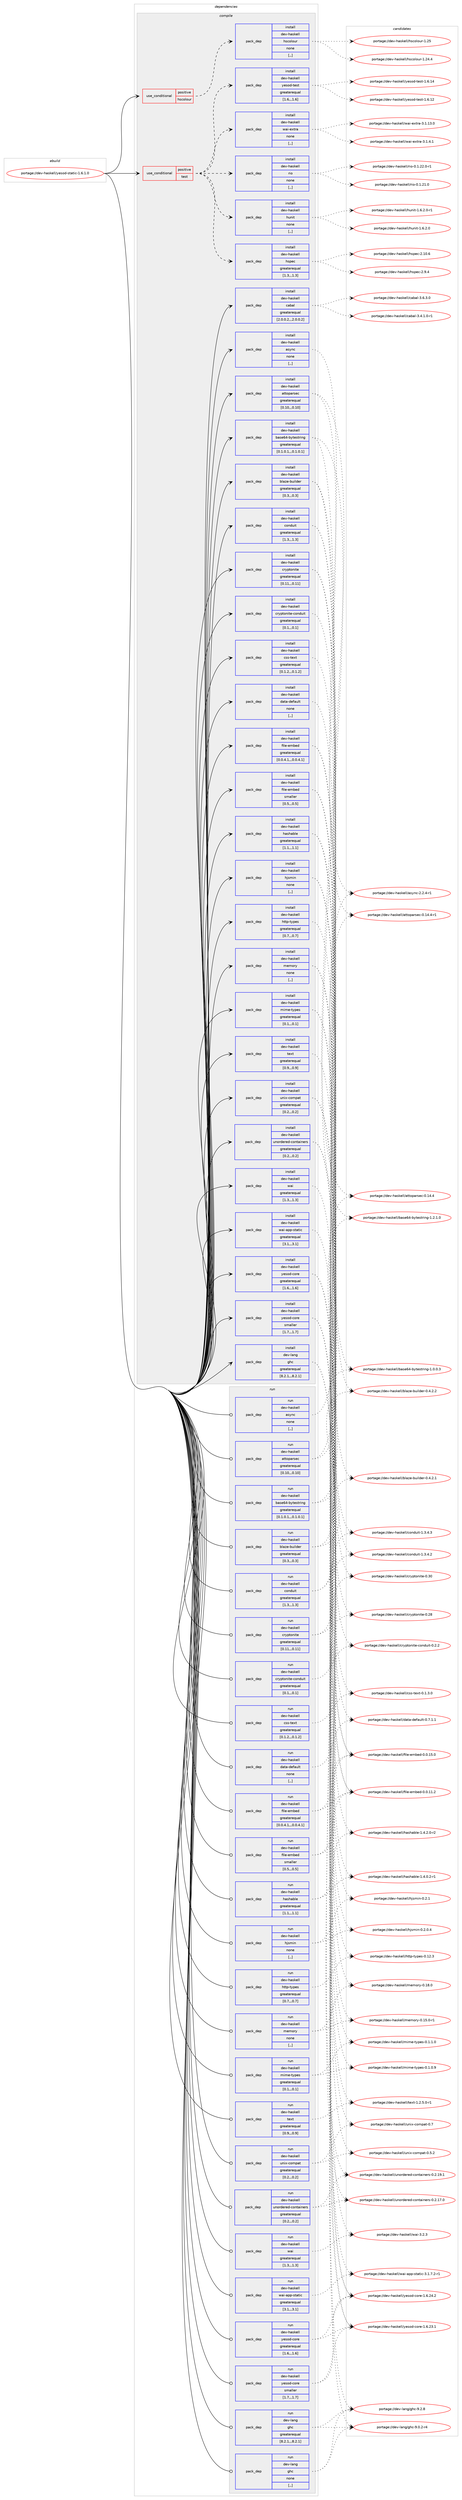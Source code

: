 digraph prolog {

# *************
# Graph options
# *************

newrank=true;
concentrate=true;
compound=true;
graph [rankdir=LR,fontname=Helvetica,fontsize=10,ranksep=1.5];#, ranksep=2.5, nodesep=0.2];
edge  [arrowhead=vee];
node  [fontname=Helvetica,fontsize=10];

# **********
# The ebuild
# **********

subgraph cluster_leftcol {
color=gray;
label=<<i>ebuild</i>>;
id [label="portage://dev-haskell/yesod-static-1.6.1.0", color=red, width=4, href="../dev-haskell/yesod-static-1.6.1.0.svg"];
}

# ****************
# The dependencies
# ****************

subgraph cluster_midcol {
color=gray;
label=<<i>dependencies</i>>;
subgraph cluster_compile {
fillcolor="#eeeeee";
style=filled;
label=<<i>compile</i>>;
subgraph cond21385 {
dependency92257 [label=<<TABLE BORDER="0" CELLBORDER="1" CELLSPACING="0" CELLPADDING="4"><TR><TD ROWSPAN="3" CELLPADDING="10">use_conditional</TD></TR><TR><TD>positive</TD></TR><TR><TD>hscolour</TD></TR></TABLE>>, shape=none, color=red];
subgraph pack69817 {
dependency92258 [label=<<TABLE BORDER="0" CELLBORDER="1" CELLSPACING="0" CELLPADDING="4" WIDTH="220"><TR><TD ROWSPAN="6" CELLPADDING="30">pack_dep</TD></TR><TR><TD WIDTH="110">install</TD></TR><TR><TD>dev-haskell</TD></TR><TR><TD>hscolour</TD></TR><TR><TD>none</TD></TR><TR><TD>[,,]</TD></TR></TABLE>>, shape=none, color=blue];
}
dependency92257:e -> dependency92258:w [weight=20,style="dashed",arrowhead="vee"];
}
id:e -> dependency92257:w [weight=20,style="solid",arrowhead="vee"];
subgraph cond21386 {
dependency92259 [label=<<TABLE BORDER="0" CELLBORDER="1" CELLSPACING="0" CELLPADDING="4"><TR><TD ROWSPAN="3" CELLPADDING="10">use_conditional</TD></TR><TR><TD>positive</TD></TR><TR><TD>test</TD></TR></TABLE>>, shape=none, color=red];
subgraph pack69818 {
dependency92260 [label=<<TABLE BORDER="0" CELLBORDER="1" CELLSPACING="0" CELLPADDING="4" WIDTH="220"><TR><TD ROWSPAN="6" CELLPADDING="30">pack_dep</TD></TR><TR><TD WIDTH="110">install</TD></TR><TR><TD>dev-haskell</TD></TR><TR><TD>hspec</TD></TR><TR><TD>greaterequal</TD></TR><TR><TD>[1.3,,,1.3]</TD></TR></TABLE>>, shape=none, color=blue];
}
dependency92259:e -> dependency92260:w [weight=20,style="dashed",arrowhead="vee"];
subgraph pack69819 {
dependency92261 [label=<<TABLE BORDER="0" CELLBORDER="1" CELLSPACING="0" CELLPADDING="4" WIDTH="220"><TR><TD ROWSPAN="6" CELLPADDING="30">pack_dep</TD></TR><TR><TD WIDTH="110">install</TD></TR><TR><TD>dev-haskell</TD></TR><TR><TD>hunit</TD></TR><TR><TD>none</TD></TR><TR><TD>[,,]</TD></TR></TABLE>>, shape=none, color=blue];
}
dependency92259:e -> dependency92261:w [weight=20,style="dashed",arrowhead="vee"];
subgraph pack69820 {
dependency92262 [label=<<TABLE BORDER="0" CELLBORDER="1" CELLSPACING="0" CELLPADDING="4" WIDTH="220"><TR><TD ROWSPAN="6" CELLPADDING="30">pack_dep</TD></TR><TR><TD WIDTH="110">install</TD></TR><TR><TD>dev-haskell</TD></TR><TR><TD>rio</TD></TR><TR><TD>none</TD></TR><TR><TD>[,,]</TD></TR></TABLE>>, shape=none, color=blue];
}
dependency92259:e -> dependency92262:w [weight=20,style="dashed",arrowhead="vee"];
subgraph pack69821 {
dependency92263 [label=<<TABLE BORDER="0" CELLBORDER="1" CELLSPACING="0" CELLPADDING="4" WIDTH="220"><TR><TD ROWSPAN="6" CELLPADDING="30">pack_dep</TD></TR><TR><TD WIDTH="110">install</TD></TR><TR><TD>dev-haskell</TD></TR><TR><TD>wai-extra</TD></TR><TR><TD>none</TD></TR><TR><TD>[,,]</TD></TR></TABLE>>, shape=none, color=blue];
}
dependency92259:e -> dependency92263:w [weight=20,style="dashed",arrowhead="vee"];
subgraph pack69822 {
dependency92264 [label=<<TABLE BORDER="0" CELLBORDER="1" CELLSPACING="0" CELLPADDING="4" WIDTH="220"><TR><TD ROWSPAN="6" CELLPADDING="30">pack_dep</TD></TR><TR><TD WIDTH="110">install</TD></TR><TR><TD>dev-haskell</TD></TR><TR><TD>yesod-test</TD></TR><TR><TD>greaterequal</TD></TR><TR><TD>[1.6,,,1.6]</TD></TR></TABLE>>, shape=none, color=blue];
}
dependency92259:e -> dependency92264:w [weight=20,style="dashed",arrowhead="vee"];
}
id:e -> dependency92259:w [weight=20,style="solid",arrowhead="vee"];
subgraph pack69823 {
dependency92265 [label=<<TABLE BORDER="0" CELLBORDER="1" CELLSPACING="0" CELLPADDING="4" WIDTH="220"><TR><TD ROWSPAN="6" CELLPADDING="30">pack_dep</TD></TR><TR><TD WIDTH="110">install</TD></TR><TR><TD>dev-haskell</TD></TR><TR><TD>async</TD></TR><TR><TD>none</TD></TR><TR><TD>[,,]</TD></TR></TABLE>>, shape=none, color=blue];
}
id:e -> dependency92265:w [weight=20,style="solid",arrowhead="vee"];
subgraph pack69824 {
dependency92266 [label=<<TABLE BORDER="0" CELLBORDER="1" CELLSPACING="0" CELLPADDING="4" WIDTH="220"><TR><TD ROWSPAN="6" CELLPADDING="30">pack_dep</TD></TR><TR><TD WIDTH="110">install</TD></TR><TR><TD>dev-haskell</TD></TR><TR><TD>attoparsec</TD></TR><TR><TD>greaterequal</TD></TR><TR><TD>[0.10,,,0.10]</TD></TR></TABLE>>, shape=none, color=blue];
}
id:e -> dependency92266:w [weight=20,style="solid",arrowhead="vee"];
subgraph pack69825 {
dependency92267 [label=<<TABLE BORDER="0" CELLBORDER="1" CELLSPACING="0" CELLPADDING="4" WIDTH="220"><TR><TD ROWSPAN="6" CELLPADDING="30">pack_dep</TD></TR><TR><TD WIDTH="110">install</TD></TR><TR><TD>dev-haskell</TD></TR><TR><TD>base64-bytestring</TD></TR><TR><TD>greaterequal</TD></TR><TR><TD>[0.1.0.1,,,0.1.0.1]</TD></TR></TABLE>>, shape=none, color=blue];
}
id:e -> dependency92267:w [weight=20,style="solid",arrowhead="vee"];
subgraph pack69826 {
dependency92268 [label=<<TABLE BORDER="0" CELLBORDER="1" CELLSPACING="0" CELLPADDING="4" WIDTH="220"><TR><TD ROWSPAN="6" CELLPADDING="30">pack_dep</TD></TR><TR><TD WIDTH="110">install</TD></TR><TR><TD>dev-haskell</TD></TR><TR><TD>blaze-builder</TD></TR><TR><TD>greaterequal</TD></TR><TR><TD>[0.3,,,0.3]</TD></TR></TABLE>>, shape=none, color=blue];
}
id:e -> dependency92268:w [weight=20,style="solid",arrowhead="vee"];
subgraph pack69827 {
dependency92269 [label=<<TABLE BORDER="0" CELLBORDER="1" CELLSPACING="0" CELLPADDING="4" WIDTH="220"><TR><TD ROWSPAN="6" CELLPADDING="30">pack_dep</TD></TR><TR><TD WIDTH="110">install</TD></TR><TR><TD>dev-haskell</TD></TR><TR><TD>cabal</TD></TR><TR><TD>greaterequal</TD></TR><TR><TD>[2.0.0.2,,,2.0.0.2]</TD></TR></TABLE>>, shape=none, color=blue];
}
id:e -> dependency92269:w [weight=20,style="solid",arrowhead="vee"];
subgraph pack69828 {
dependency92270 [label=<<TABLE BORDER="0" CELLBORDER="1" CELLSPACING="0" CELLPADDING="4" WIDTH="220"><TR><TD ROWSPAN="6" CELLPADDING="30">pack_dep</TD></TR><TR><TD WIDTH="110">install</TD></TR><TR><TD>dev-haskell</TD></TR><TR><TD>conduit</TD></TR><TR><TD>greaterequal</TD></TR><TR><TD>[1.3,,,1.3]</TD></TR></TABLE>>, shape=none, color=blue];
}
id:e -> dependency92270:w [weight=20,style="solid",arrowhead="vee"];
subgraph pack69829 {
dependency92271 [label=<<TABLE BORDER="0" CELLBORDER="1" CELLSPACING="0" CELLPADDING="4" WIDTH="220"><TR><TD ROWSPAN="6" CELLPADDING="30">pack_dep</TD></TR><TR><TD WIDTH="110">install</TD></TR><TR><TD>dev-haskell</TD></TR><TR><TD>cryptonite</TD></TR><TR><TD>greaterequal</TD></TR><TR><TD>[0.11,,,0.11]</TD></TR></TABLE>>, shape=none, color=blue];
}
id:e -> dependency92271:w [weight=20,style="solid",arrowhead="vee"];
subgraph pack69830 {
dependency92272 [label=<<TABLE BORDER="0" CELLBORDER="1" CELLSPACING="0" CELLPADDING="4" WIDTH="220"><TR><TD ROWSPAN="6" CELLPADDING="30">pack_dep</TD></TR><TR><TD WIDTH="110">install</TD></TR><TR><TD>dev-haskell</TD></TR><TR><TD>cryptonite-conduit</TD></TR><TR><TD>greaterequal</TD></TR><TR><TD>[0.1,,,0.1]</TD></TR></TABLE>>, shape=none, color=blue];
}
id:e -> dependency92272:w [weight=20,style="solid",arrowhead="vee"];
subgraph pack69831 {
dependency92273 [label=<<TABLE BORDER="0" CELLBORDER="1" CELLSPACING="0" CELLPADDING="4" WIDTH="220"><TR><TD ROWSPAN="6" CELLPADDING="30">pack_dep</TD></TR><TR><TD WIDTH="110">install</TD></TR><TR><TD>dev-haskell</TD></TR><TR><TD>css-text</TD></TR><TR><TD>greaterequal</TD></TR><TR><TD>[0.1.2,,,0.1.2]</TD></TR></TABLE>>, shape=none, color=blue];
}
id:e -> dependency92273:w [weight=20,style="solid",arrowhead="vee"];
subgraph pack69832 {
dependency92274 [label=<<TABLE BORDER="0" CELLBORDER="1" CELLSPACING="0" CELLPADDING="4" WIDTH="220"><TR><TD ROWSPAN="6" CELLPADDING="30">pack_dep</TD></TR><TR><TD WIDTH="110">install</TD></TR><TR><TD>dev-haskell</TD></TR><TR><TD>data-default</TD></TR><TR><TD>none</TD></TR><TR><TD>[,,]</TD></TR></TABLE>>, shape=none, color=blue];
}
id:e -> dependency92274:w [weight=20,style="solid",arrowhead="vee"];
subgraph pack69833 {
dependency92275 [label=<<TABLE BORDER="0" CELLBORDER="1" CELLSPACING="0" CELLPADDING="4" WIDTH="220"><TR><TD ROWSPAN="6" CELLPADDING="30">pack_dep</TD></TR><TR><TD WIDTH="110">install</TD></TR><TR><TD>dev-haskell</TD></TR><TR><TD>file-embed</TD></TR><TR><TD>greaterequal</TD></TR><TR><TD>[0.0.4.1,,,0.0.4.1]</TD></TR></TABLE>>, shape=none, color=blue];
}
id:e -> dependency92275:w [weight=20,style="solid",arrowhead="vee"];
subgraph pack69834 {
dependency92276 [label=<<TABLE BORDER="0" CELLBORDER="1" CELLSPACING="0" CELLPADDING="4" WIDTH="220"><TR><TD ROWSPAN="6" CELLPADDING="30">pack_dep</TD></TR><TR><TD WIDTH="110">install</TD></TR><TR><TD>dev-haskell</TD></TR><TR><TD>file-embed</TD></TR><TR><TD>smaller</TD></TR><TR><TD>[0.5,,,0.5]</TD></TR></TABLE>>, shape=none, color=blue];
}
id:e -> dependency92276:w [weight=20,style="solid",arrowhead="vee"];
subgraph pack69835 {
dependency92277 [label=<<TABLE BORDER="0" CELLBORDER="1" CELLSPACING="0" CELLPADDING="4" WIDTH="220"><TR><TD ROWSPAN="6" CELLPADDING="30">pack_dep</TD></TR><TR><TD WIDTH="110">install</TD></TR><TR><TD>dev-haskell</TD></TR><TR><TD>hashable</TD></TR><TR><TD>greaterequal</TD></TR><TR><TD>[1.1,,,1.1]</TD></TR></TABLE>>, shape=none, color=blue];
}
id:e -> dependency92277:w [weight=20,style="solid",arrowhead="vee"];
subgraph pack69836 {
dependency92278 [label=<<TABLE BORDER="0" CELLBORDER="1" CELLSPACING="0" CELLPADDING="4" WIDTH="220"><TR><TD ROWSPAN="6" CELLPADDING="30">pack_dep</TD></TR><TR><TD WIDTH="110">install</TD></TR><TR><TD>dev-haskell</TD></TR><TR><TD>hjsmin</TD></TR><TR><TD>none</TD></TR><TR><TD>[,,]</TD></TR></TABLE>>, shape=none, color=blue];
}
id:e -> dependency92278:w [weight=20,style="solid",arrowhead="vee"];
subgraph pack69837 {
dependency92279 [label=<<TABLE BORDER="0" CELLBORDER="1" CELLSPACING="0" CELLPADDING="4" WIDTH="220"><TR><TD ROWSPAN="6" CELLPADDING="30">pack_dep</TD></TR><TR><TD WIDTH="110">install</TD></TR><TR><TD>dev-haskell</TD></TR><TR><TD>http-types</TD></TR><TR><TD>greaterequal</TD></TR><TR><TD>[0.7,,,0.7]</TD></TR></TABLE>>, shape=none, color=blue];
}
id:e -> dependency92279:w [weight=20,style="solid",arrowhead="vee"];
subgraph pack69838 {
dependency92280 [label=<<TABLE BORDER="0" CELLBORDER="1" CELLSPACING="0" CELLPADDING="4" WIDTH="220"><TR><TD ROWSPAN="6" CELLPADDING="30">pack_dep</TD></TR><TR><TD WIDTH="110">install</TD></TR><TR><TD>dev-haskell</TD></TR><TR><TD>memory</TD></TR><TR><TD>none</TD></TR><TR><TD>[,,]</TD></TR></TABLE>>, shape=none, color=blue];
}
id:e -> dependency92280:w [weight=20,style="solid",arrowhead="vee"];
subgraph pack69839 {
dependency92281 [label=<<TABLE BORDER="0" CELLBORDER="1" CELLSPACING="0" CELLPADDING="4" WIDTH="220"><TR><TD ROWSPAN="6" CELLPADDING="30">pack_dep</TD></TR><TR><TD WIDTH="110">install</TD></TR><TR><TD>dev-haskell</TD></TR><TR><TD>mime-types</TD></TR><TR><TD>greaterequal</TD></TR><TR><TD>[0.1,,,0.1]</TD></TR></TABLE>>, shape=none, color=blue];
}
id:e -> dependency92281:w [weight=20,style="solid",arrowhead="vee"];
subgraph pack69840 {
dependency92282 [label=<<TABLE BORDER="0" CELLBORDER="1" CELLSPACING="0" CELLPADDING="4" WIDTH="220"><TR><TD ROWSPAN="6" CELLPADDING="30">pack_dep</TD></TR><TR><TD WIDTH="110">install</TD></TR><TR><TD>dev-haskell</TD></TR><TR><TD>text</TD></TR><TR><TD>greaterequal</TD></TR><TR><TD>[0.9,,,0.9]</TD></TR></TABLE>>, shape=none, color=blue];
}
id:e -> dependency92282:w [weight=20,style="solid",arrowhead="vee"];
subgraph pack69841 {
dependency92283 [label=<<TABLE BORDER="0" CELLBORDER="1" CELLSPACING="0" CELLPADDING="4" WIDTH="220"><TR><TD ROWSPAN="6" CELLPADDING="30">pack_dep</TD></TR><TR><TD WIDTH="110">install</TD></TR><TR><TD>dev-haskell</TD></TR><TR><TD>unix-compat</TD></TR><TR><TD>greaterequal</TD></TR><TR><TD>[0.2,,,0.2]</TD></TR></TABLE>>, shape=none, color=blue];
}
id:e -> dependency92283:w [weight=20,style="solid",arrowhead="vee"];
subgraph pack69842 {
dependency92284 [label=<<TABLE BORDER="0" CELLBORDER="1" CELLSPACING="0" CELLPADDING="4" WIDTH="220"><TR><TD ROWSPAN="6" CELLPADDING="30">pack_dep</TD></TR><TR><TD WIDTH="110">install</TD></TR><TR><TD>dev-haskell</TD></TR><TR><TD>unordered-containers</TD></TR><TR><TD>greaterequal</TD></TR><TR><TD>[0.2,,,0.2]</TD></TR></TABLE>>, shape=none, color=blue];
}
id:e -> dependency92284:w [weight=20,style="solid",arrowhead="vee"];
subgraph pack69843 {
dependency92285 [label=<<TABLE BORDER="0" CELLBORDER="1" CELLSPACING="0" CELLPADDING="4" WIDTH="220"><TR><TD ROWSPAN="6" CELLPADDING="30">pack_dep</TD></TR><TR><TD WIDTH="110">install</TD></TR><TR><TD>dev-haskell</TD></TR><TR><TD>wai</TD></TR><TR><TD>greaterequal</TD></TR><TR><TD>[1.3,,,1.3]</TD></TR></TABLE>>, shape=none, color=blue];
}
id:e -> dependency92285:w [weight=20,style="solid",arrowhead="vee"];
subgraph pack69844 {
dependency92286 [label=<<TABLE BORDER="0" CELLBORDER="1" CELLSPACING="0" CELLPADDING="4" WIDTH="220"><TR><TD ROWSPAN="6" CELLPADDING="30">pack_dep</TD></TR><TR><TD WIDTH="110">install</TD></TR><TR><TD>dev-haskell</TD></TR><TR><TD>wai-app-static</TD></TR><TR><TD>greaterequal</TD></TR><TR><TD>[3.1,,,3.1]</TD></TR></TABLE>>, shape=none, color=blue];
}
id:e -> dependency92286:w [weight=20,style="solid",arrowhead="vee"];
subgraph pack69845 {
dependency92287 [label=<<TABLE BORDER="0" CELLBORDER="1" CELLSPACING="0" CELLPADDING="4" WIDTH="220"><TR><TD ROWSPAN="6" CELLPADDING="30">pack_dep</TD></TR><TR><TD WIDTH="110">install</TD></TR><TR><TD>dev-haskell</TD></TR><TR><TD>yesod-core</TD></TR><TR><TD>greaterequal</TD></TR><TR><TD>[1.6,,,1.6]</TD></TR></TABLE>>, shape=none, color=blue];
}
id:e -> dependency92287:w [weight=20,style="solid",arrowhead="vee"];
subgraph pack69846 {
dependency92288 [label=<<TABLE BORDER="0" CELLBORDER="1" CELLSPACING="0" CELLPADDING="4" WIDTH="220"><TR><TD ROWSPAN="6" CELLPADDING="30">pack_dep</TD></TR><TR><TD WIDTH="110">install</TD></TR><TR><TD>dev-haskell</TD></TR><TR><TD>yesod-core</TD></TR><TR><TD>smaller</TD></TR><TR><TD>[1.7,,,1.7]</TD></TR></TABLE>>, shape=none, color=blue];
}
id:e -> dependency92288:w [weight=20,style="solid",arrowhead="vee"];
subgraph pack69847 {
dependency92289 [label=<<TABLE BORDER="0" CELLBORDER="1" CELLSPACING="0" CELLPADDING="4" WIDTH="220"><TR><TD ROWSPAN="6" CELLPADDING="30">pack_dep</TD></TR><TR><TD WIDTH="110">install</TD></TR><TR><TD>dev-lang</TD></TR><TR><TD>ghc</TD></TR><TR><TD>greaterequal</TD></TR><TR><TD>[8.2.1,,,8.2.1]</TD></TR></TABLE>>, shape=none, color=blue];
}
id:e -> dependency92289:w [weight=20,style="solid",arrowhead="vee"];
}
subgraph cluster_compileandrun {
fillcolor="#eeeeee";
style=filled;
label=<<i>compile and run</i>>;
}
subgraph cluster_run {
fillcolor="#eeeeee";
style=filled;
label=<<i>run</i>>;
subgraph pack69848 {
dependency92290 [label=<<TABLE BORDER="0" CELLBORDER="1" CELLSPACING="0" CELLPADDING="4" WIDTH="220"><TR><TD ROWSPAN="6" CELLPADDING="30">pack_dep</TD></TR><TR><TD WIDTH="110">run</TD></TR><TR><TD>dev-haskell</TD></TR><TR><TD>async</TD></TR><TR><TD>none</TD></TR><TR><TD>[,,]</TD></TR></TABLE>>, shape=none, color=blue];
}
id:e -> dependency92290:w [weight=20,style="solid",arrowhead="odot"];
subgraph pack69849 {
dependency92291 [label=<<TABLE BORDER="0" CELLBORDER="1" CELLSPACING="0" CELLPADDING="4" WIDTH="220"><TR><TD ROWSPAN="6" CELLPADDING="30">pack_dep</TD></TR><TR><TD WIDTH="110">run</TD></TR><TR><TD>dev-haskell</TD></TR><TR><TD>attoparsec</TD></TR><TR><TD>greaterequal</TD></TR><TR><TD>[0.10,,,0.10]</TD></TR></TABLE>>, shape=none, color=blue];
}
id:e -> dependency92291:w [weight=20,style="solid",arrowhead="odot"];
subgraph pack69850 {
dependency92292 [label=<<TABLE BORDER="0" CELLBORDER="1" CELLSPACING="0" CELLPADDING="4" WIDTH="220"><TR><TD ROWSPAN="6" CELLPADDING="30">pack_dep</TD></TR><TR><TD WIDTH="110">run</TD></TR><TR><TD>dev-haskell</TD></TR><TR><TD>base64-bytestring</TD></TR><TR><TD>greaterequal</TD></TR><TR><TD>[0.1.0.1,,,0.1.0.1]</TD></TR></TABLE>>, shape=none, color=blue];
}
id:e -> dependency92292:w [weight=20,style="solid",arrowhead="odot"];
subgraph pack69851 {
dependency92293 [label=<<TABLE BORDER="0" CELLBORDER="1" CELLSPACING="0" CELLPADDING="4" WIDTH="220"><TR><TD ROWSPAN="6" CELLPADDING="30">pack_dep</TD></TR><TR><TD WIDTH="110">run</TD></TR><TR><TD>dev-haskell</TD></TR><TR><TD>blaze-builder</TD></TR><TR><TD>greaterequal</TD></TR><TR><TD>[0.3,,,0.3]</TD></TR></TABLE>>, shape=none, color=blue];
}
id:e -> dependency92293:w [weight=20,style="solid",arrowhead="odot"];
subgraph pack69852 {
dependency92294 [label=<<TABLE BORDER="0" CELLBORDER="1" CELLSPACING="0" CELLPADDING="4" WIDTH="220"><TR><TD ROWSPAN="6" CELLPADDING="30">pack_dep</TD></TR><TR><TD WIDTH="110">run</TD></TR><TR><TD>dev-haskell</TD></TR><TR><TD>conduit</TD></TR><TR><TD>greaterequal</TD></TR><TR><TD>[1.3,,,1.3]</TD></TR></TABLE>>, shape=none, color=blue];
}
id:e -> dependency92294:w [weight=20,style="solid",arrowhead="odot"];
subgraph pack69853 {
dependency92295 [label=<<TABLE BORDER="0" CELLBORDER="1" CELLSPACING="0" CELLPADDING="4" WIDTH="220"><TR><TD ROWSPAN="6" CELLPADDING="30">pack_dep</TD></TR><TR><TD WIDTH="110">run</TD></TR><TR><TD>dev-haskell</TD></TR><TR><TD>cryptonite</TD></TR><TR><TD>greaterequal</TD></TR><TR><TD>[0.11,,,0.11]</TD></TR></TABLE>>, shape=none, color=blue];
}
id:e -> dependency92295:w [weight=20,style="solid",arrowhead="odot"];
subgraph pack69854 {
dependency92296 [label=<<TABLE BORDER="0" CELLBORDER="1" CELLSPACING="0" CELLPADDING="4" WIDTH="220"><TR><TD ROWSPAN="6" CELLPADDING="30">pack_dep</TD></TR><TR><TD WIDTH="110">run</TD></TR><TR><TD>dev-haskell</TD></TR><TR><TD>cryptonite-conduit</TD></TR><TR><TD>greaterequal</TD></TR><TR><TD>[0.1,,,0.1]</TD></TR></TABLE>>, shape=none, color=blue];
}
id:e -> dependency92296:w [weight=20,style="solid",arrowhead="odot"];
subgraph pack69855 {
dependency92297 [label=<<TABLE BORDER="0" CELLBORDER="1" CELLSPACING="0" CELLPADDING="4" WIDTH="220"><TR><TD ROWSPAN="6" CELLPADDING="30">pack_dep</TD></TR><TR><TD WIDTH="110">run</TD></TR><TR><TD>dev-haskell</TD></TR><TR><TD>css-text</TD></TR><TR><TD>greaterequal</TD></TR><TR><TD>[0.1.2,,,0.1.2]</TD></TR></TABLE>>, shape=none, color=blue];
}
id:e -> dependency92297:w [weight=20,style="solid",arrowhead="odot"];
subgraph pack69856 {
dependency92298 [label=<<TABLE BORDER="0" CELLBORDER="1" CELLSPACING="0" CELLPADDING="4" WIDTH="220"><TR><TD ROWSPAN="6" CELLPADDING="30">pack_dep</TD></TR><TR><TD WIDTH="110">run</TD></TR><TR><TD>dev-haskell</TD></TR><TR><TD>data-default</TD></TR><TR><TD>none</TD></TR><TR><TD>[,,]</TD></TR></TABLE>>, shape=none, color=blue];
}
id:e -> dependency92298:w [weight=20,style="solid",arrowhead="odot"];
subgraph pack69857 {
dependency92299 [label=<<TABLE BORDER="0" CELLBORDER="1" CELLSPACING="0" CELLPADDING="4" WIDTH="220"><TR><TD ROWSPAN="6" CELLPADDING="30">pack_dep</TD></TR><TR><TD WIDTH="110">run</TD></TR><TR><TD>dev-haskell</TD></TR><TR><TD>file-embed</TD></TR><TR><TD>greaterequal</TD></TR><TR><TD>[0.0.4.1,,,0.0.4.1]</TD></TR></TABLE>>, shape=none, color=blue];
}
id:e -> dependency92299:w [weight=20,style="solid",arrowhead="odot"];
subgraph pack69858 {
dependency92300 [label=<<TABLE BORDER="0" CELLBORDER="1" CELLSPACING="0" CELLPADDING="4" WIDTH="220"><TR><TD ROWSPAN="6" CELLPADDING="30">pack_dep</TD></TR><TR><TD WIDTH="110">run</TD></TR><TR><TD>dev-haskell</TD></TR><TR><TD>file-embed</TD></TR><TR><TD>smaller</TD></TR><TR><TD>[0.5,,,0.5]</TD></TR></TABLE>>, shape=none, color=blue];
}
id:e -> dependency92300:w [weight=20,style="solid",arrowhead="odot"];
subgraph pack69859 {
dependency92301 [label=<<TABLE BORDER="0" CELLBORDER="1" CELLSPACING="0" CELLPADDING="4" WIDTH="220"><TR><TD ROWSPAN="6" CELLPADDING="30">pack_dep</TD></TR><TR><TD WIDTH="110">run</TD></TR><TR><TD>dev-haskell</TD></TR><TR><TD>hashable</TD></TR><TR><TD>greaterequal</TD></TR><TR><TD>[1.1,,,1.1]</TD></TR></TABLE>>, shape=none, color=blue];
}
id:e -> dependency92301:w [weight=20,style="solid",arrowhead="odot"];
subgraph pack69860 {
dependency92302 [label=<<TABLE BORDER="0" CELLBORDER="1" CELLSPACING="0" CELLPADDING="4" WIDTH="220"><TR><TD ROWSPAN="6" CELLPADDING="30">pack_dep</TD></TR><TR><TD WIDTH="110">run</TD></TR><TR><TD>dev-haskell</TD></TR><TR><TD>hjsmin</TD></TR><TR><TD>none</TD></TR><TR><TD>[,,]</TD></TR></TABLE>>, shape=none, color=blue];
}
id:e -> dependency92302:w [weight=20,style="solid",arrowhead="odot"];
subgraph pack69861 {
dependency92303 [label=<<TABLE BORDER="0" CELLBORDER="1" CELLSPACING="0" CELLPADDING="4" WIDTH="220"><TR><TD ROWSPAN="6" CELLPADDING="30">pack_dep</TD></TR><TR><TD WIDTH="110">run</TD></TR><TR><TD>dev-haskell</TD></TR><TR><TD>http-types</TD></TR><TR><TD>greaterequal</TD></TR><TR><TD>[0.7,,,0.7]</TD></TR></TABLE>>, shape=none, color=blue];
}
id:e -> dependency92303:w [weight=20,style="solid",arrowhead="odot"];
subgraph pack69862 {
dependency92304 [label=<<TABLE BORDER="0" CELLBORDER="1" CELLSPACING="0" CELLPADDING="4" WIDTH="220"><TR><TD ROWSPAN="6" CELLPADDING="30">pack_dep</TD></TR><TR><TD WIDTH="110">run</TD></TR><TR><TD>dev-haskell</TD></TR><TR><TD>memory</TD></TR><TR><TD>none</TD></TR><TR><TD>[,,]</TD></TR></TABLE>>, shape=none, color=blue];
}
id:e -> dependency92304:w [weight=20,style="solid",arrowhead="odot"];
subgraph pack69863 {
dependency92305 [label=<<TABLE BORDER="0" CELLBORDER="1" CELLSPACING="0" CELLPADDING="4" WIDTH="220"><TR><TD ROWSPAN="6" CELLPADDING="30">pack_dep</TD></TR><TR><TD WIDTH="110">run</TD></TR><TR><TD>dev-haskell</TD></TR><TR><TD>mime-types</TD></TR><TR><TD>greaterequal</TD></TR><TR><TD>[0.1,,,0.1]</TD></TR></TABLE>>, shape=none, color=blue];
}
id:e -> dependency92305:w [weight=20,style="solid",arrowhead="odot"];
subgraph pack69864 {
dependency92306 [label=<<TABLE BORDER="0" CELLBORDER="1" CELLSPACING="0" CELLPADDING="4" WIDTH="220"><TR><TD ROWSPAN="6" CELLPADDING="30">pack_dep</TD></TR><TR><TD WIDTH="110">run</TD></TR><TR><TD>dev-haskell</TD></TR><TR><TD>text</TD></TR><TR><TD>greaterequal</TD></TR><TR><TD>[0.9,,,0.9]</TD></TR></TABLE>>, shape=none, color=blue];
}
id:e -> dependency92306:w [weight=20,style="solid",arrowhead="odot"];
subgraph pack69865 {
dependency92307 [label=<<TABLE BORDER="0" CELLBORDER="1" CELLSPACING="0" CELLPADDING="4" WIDTH="220"><TR><TD ROWSPAN="6" CELLPADDING="30">pack_dep</TD></TR><TR><TD WIDTH="110">run</TD></TR><TR><TD>dev-haskell</TD></TR><TR><TD>unix-compat</TD></TR><TR><TD>greaterequal</TD></TR><TR><TD>[0.2,,,0.2]</TD></TR></TABLE>>, shape=none, color=blue];
}
id:e -> dependency92307:w [weight=20,style="solid",arrowhead="odot"];
subgraph pack69866 {
dependency92308 [label=<<TABLE BORDER="0" CELLBORDER="1" CELLSPACING="0" CELLPADDING="4" WIDTH="220"><TR><TD ROWSPAN="6" CELLPADDING="30">pack_dep</TD></TR><TR><TD WIDTH="110">run</TD></TR><TR><TD>dev-haskell</TD></TR><TR><TD>unordered-containers</TD></TR><TR><TD>greaterequal</TD></TR><TR><TD>[0.2,,,0.2]</TD></TR></TABLE>>, shape=none, color=blue];
}
id:e -> dependency92308:w [weight=20,style="solid",arrowhead="odot"];
subgraph pack69867 {
dependency92309 [label=<<TABLE BORDER="0" CELLBORDER="1" CELLSPACING="0" CELLPADDING="4" WIDTH="220"><TR><TD ROWSPAN="6" CELLPADDING="30">pack_dep</TD></TR><TR><TD WIDTH="110">run</TD></TR><TR><TD>dev-haskell</TD></TR><TR><TD>wai</TD></TR><TR><TD>greaterequal</TD></TR><TR><TD>[1.3,,,1.3]</TD></TR></TABLE>>, shape=none, color=blue];
}
id:e -> dependency92309:w [weight=20,style="solid",arrowhead="odot"];
subgraph pack69868 {
dependency92310 [label=<<TABLE BORDER="0" CELLBORDER="1" CELLSPACING="0" CELLPADDING="4" WIDTH="220"><TR><TD ROWSPAN="6" CELLPADDING="30">pack_dep</TD></TR><TR><TD WIDTH="110">run</TD></TR><TR><TD>dev-haskell</TD></TR><TR><TD>wai-app-static</TD></TR><TR><TD>greaterequal</TD></TR><TR><TD>[3.1,,,3.1]</TD></TR></TABLE>>, shape=none, color=blue];
}
id:e -> dependency92310:w [weight=20,style="solid",arrowhead="odot"];
subgraph pack69869 {
dependency92311 [label=<<TABLE BORDER="0" CELLBORDER="1" CELLSPACING="0" CELLPADDING="4" WIDTH="220"><TR><TD ROWSPAN="6" CELLPADDING="30">pack_dep</TD></TR><TR><TD WIDTH="110">run</TD></TR><TR><TD>dev-haskell</TD></TR><TR><TD>yesod-core</TD></TR><TR><TD>greaterequal</TD></TR><TR><TD>[1.6,,,1.6]</TD></TR></TABLE>>, shape=none, color=blue];
}
id:e -> dependency92311:w [weight=20,style="solid",arrowhead="odot"];
subgraph pack69870 {
dependency92312 [label=<<TABLE BORDER="0" CELLBORDER="1" CELLSPACING="0" CELLPADDING="4" WIDTH="220"><TR><TD ROWSPAN="6" CELLPADDING="30">pack_dep</TD></TR><TR><TD WIDTH="110">run</TD></TR><TR><TD>dev-haskell</TD></TR><TR><TD>yesod-core</TD></TR><TR><TD>smaller</TD></TR><TR><TD>[1.7,,,1.7]</TD></TR></TABLE>>, shape=none, color=blue];
}
id:e -> dependency92312:w [weight=20,style="solid",arrowhead="odot"];
subgraph pack69871 {
dependency92313 [label=<<TABLE BORDER="0" CELLBORDER="1" CELLSPACING="0" CELLPADDING="4" WIDTH="220"><TR><TD ROWSPAN="6" CELLPADDING="30">pack_dep</TD></TR><TR><TD WIDTH="110">run</TD></TR><TR><TD>dev-lang</TD></TR><TR><TD>ghc</TD></TR><TR><TD>greaterequal</TD></TR><TR><TD>[8.2.1,,,8.2.1]</TD></TR></TABLE>>, shape=none, color=blue];
}
id:e -> dependency92313:w [weight=20,style="solid",arrowhead="odot"];
subgraph pack69872 {
dependency92314 [label=<<TABLE BORDER="0" CELLBORDER="1" CELLSPACING="0" CELLPADDING="4" WIDTH="220"><TR><TD ROWSPAN="6" CELLPADDING="30">pack_dep</TD></TR><TR><TD WIDTH="110">run</TD></TR><TR><TD>dev-lang</TD></TR><TR><TD>ghc</TD></TR><TR><TD>none</TD></TR><TR><TD>[,,]</TD></TR></TABLE>>, shape=none, color=blue];
}
id:e -> dependency92314:w [weight=20,style="solid",arrowhead="odot"];
}
}

# **************
# The candidates
# **************

subgraph cluster_choices {
rank=same;
color=gray;
label=<<i>candidates</i>>;

subgraph choice69817 {
color=black;
nodesep=1;
choice100101118451049711510710110810847104115991111081111171144549465053 [label="portage://dev-haskell/hscolour-1.25", color=red, width=4,href="../dev-haskell/hscolour-1.25.svg"];
choice1001011184510497115107101108108471041159911110811111711445494650524652 [label="portage://dev-haskell/hscolour-1.24.4", color=red, width=4,href="../dev-haskell/hscolour-1.24.4.svg"];
dependency92258:e -> choice100101118451049711510710110810847104115991111081111171144549465053:w [style=dotted,weight="100"];
dependency92258:e -> choice1001011184510497115107101108108471041159911110811111711445494650524652:w [style=dotted,weight="100"];
}
subgraph choice69818 {
color=black;
nodesep=1;
choice1001011184510497115107101108108471041151121019945504649484654 [label="portage://dev-haskell/hspec-2.10.6", color=red, width=4,href="../dev-haskell/hspec-2.10.6.svg"];
choice10010111845104971151071011081084710411511210199455046574652 [label="portage://dev-haskell/hspec-2.9.4", color=red, width=4,href="../dev-haskell/hspec-2.9.4.svg"];
dependency92260:e -> choice1001011184510497115107101108108471041151121019945504649484654:w [style=dotted,weight="100"];
dependency92260:e -> choice10010111845104971151071011081084710411511210199455046574652:w [style=dotted,weight="100"];
}
subgraph choice69819 {
color=black;
nodesep=1;
choice10010111845104971151071011081084710411711010511645494654465046484511449 [label="portage://dev-haskell/hunit-1.6.2.0-r1", color=red, width=4,href="../dev-haskell/hunit-1.6.2.0-r1.svg"];
choice1001011184510497115107101108108471041171101051164549465446504648 [label="portage://dev-haskell/hunit-1.6.2.0", color=red, width=4,href="../dev-haskell/hunit-1.6.2.0.svg"];
dependency92261:e -> choice10010111845104971151071011081084710411711010511645494654465046484511449:w [style=dotted,weight="100"];
dependency92261:e -> choice1001011184510497115107101108108471041171101051164549465446504648:w [style=dotted,weight="100"];
}
subgraph choice69820 {
color=black;
nodesep=1;
choice1001011184510497115107101108108471141051114548464946505046484511449 [label="portage://dev-haskell/rio-0.1.22.0-r1", color=red, width=4,href="../dev-haskell/rio-0.1.22.0-r1.svg"];
choice100101118451049711510710110810847114105111454846494650494648 [label="portage://dev-haskell/rio-0.1.21.0", color=red, width=4,href="../dev-haskell/rio-0.1.21.0.svg"];
dependency92262:e -> choice1001011184510497115107101108108471141051114548464946505046484511449:w [style=dotted,weight="100"];
dependency92262:e -> choice100101118451049711510710110810847114105111454846494650494648:w [style=dotted,weight="100"];
}
subgraph choice69821 {
color=black;
nodesep=1;
choice100101118451049711510710110810847119971054510112011611497455146494649514648 [label="portage://dev-haskell/wai-extra-3.1.13.0", color=red, width=4,href="../dev-haskell/wai-extra-3.1.13.0.svg"];
choice1001011184510497115107101108108471199710545101120116114974551464946524649 [label="portage://dev-haskell/wai-extra-3.1.4.1", color=red, width=4,href="../dev-haskell/wai-extra-3.1.4.1.svg"];
dependency92263:e -> choice100101118451049711510710110810847119971054510112011611497455146494649514648:w [style=dotted,weight="100"];
dependency92263:e -> choice1001011184510497115107101108108471199710545101120116114974551464946524649:w [style=dotted,weight="100"];
}
subgraph choice69822 {
color=black;
nodesep=1;
choice1001011184510497115107101108108471211011151111004511610111511645494654464952 [label="portage://dev-haskell/yesod-test-1.6.14", color=red, width=4,href="../dev-haskell/yesod-test-1.6.14.svg"];
choice1001011184510497115107101108108471211011151111004511610111511645494654464950 [label="portage://dev-haskell/yesod-test-1.6.12", color=red, width=4,href="../dev-haskell/yesod-test-1.6.12.svg"];
dependency92264:e -> choice1001011184510497115107101108108471211011151111004511610111511645494654464952:w [style=dotted,weight="100"];
dependency92264:e -> choice1001011184510497115107101108108471211011151111004511610111511645494654464950:w [style=dotted,weight="100"];
}
subgraph choice69823 {
color=black;
nodesep=1;
choice10010111845104971151071011081084797115121110994550465046524511449 [label="portage://dev-haskell/async-2.2.4-r1", color=red, width=4,href="../dev-haskell/async-2.2.4-r1.svg"];
dependency92265:e -> choice10010111845104971151071011081084797115121110994550465046524511449:w [style=dotted,weight="100"];
}
subgraph choice69824 {
color=black;
nodesep=1;
choice100101118451049711510710110810847971161161111129711411510199454846495246524511449 [label="portage://dev-haskell/attoparsec-0.14.4-r1", color=red, width=4,href="../dev-haskell/attoparsec-0.14.4-r1.svg"];
choice10010111845104971151071011081084797116116111112971141151019945484649524652 [label="portage://dev-haskell/attoparsec-0.14.4", color=red, width=4,href="../dev-haskell/attoparsec-0.14.4.svg"];
dependency92266:e -> choice100101118451049711510710110810847971161161111129711411510199454846495246524511449:w [style=dotted,weight="100"];
dependency92266:e -> choice10010111845104971151071011081084797116116111112971141151019945484649524652:w [style=dotted,weight="100"];
}
subgraph choice69825 {
color=black;
nodesep=1;
choice1001011184510497115107101108108479897115101545245981211161011151161141051101034549465046494648 [label="portage://dev-haskell/base64-bytestring-1.2.1.0", color=red, width=4,href="../dev-haskell/base64-bytestring-1.2.1.0.svg"];
choice1001011184510497115107101108108479897115101545245981211161011151161141051101034549464846484651 [label="portage://dev-haskell/base64-bytestring-1.0.0.3", color=red, width=4,href="../dev-haskell/base64-bytestring-1.0.0.3.svg"];
dependency92267:e -> choice1001011184510497115107101108108479897115101545245981211161011151161141051101034549465046494648:w [style=dotted,weight="100"];
dependency92267:e -> choice1001011184510497115107101108108479897115101545245981211161011151161141051101034549464846484651:w [style=dotted,weight="100"];
}
subgraph choice69826 {
color=black;
nodesep=1;
choice100101118451049711510710110810847981089712210145981171051081001011144548465246504650 [label="portage://dev-haskell/blaze-builder-0.4.2.2", color=red, width=4,href="../dev-haskell/blaze-builder-0.4.2.2.svg"];
choice100101118451049711510710110810847981089712210145981171051081001011144548465246504649 [label="portage://dev-haskell/blaze-builder-0.4.2.1", color=red, width=4,href="../dev-haskell/blaze-builder-0.4.2.1.svg"];
dependency92268:e -> choice100101118451049711510710110810847981089712210145981171051081001011144548465246504650:w [style=dotted,weight="100"];
dependency92268:e -> choice100101118451049711510710110810847981089712210145981171051081001011144548465246504649:w [style=dotted,weight="100"];
}
subgraph choice69827 {
color=black;
nodesep=1;
choice100101118451049711510710110810847999798971084551465446514648 [label="portage://dev-haskell/cabal-3.6.3.0", color=red, width=4,href="../dev-haskell/cabal-3.6.3.0.svg"];
choice1001011184510497115107101108108479997989710845514652464946484511449 [label="portage://dev-haskell/cabal-3.4.1.0-r1", color=red, width=4,href="../dev-haskell/cabal-3.4.1.0-r1.svg"];
dependency92269:e -> choice100101118451049711510710110810847999798971084551465446514648:w [style=dotted,weight="100"];
dependency92269:e -> choice1001011184510497115107101108108479997989710845514652464946484511449:w [style=dotted,weight="100"];
}
subgraph choice69828 {
color=black;
nodesep=1;
choice100101118451049711510710110810847991111101001171051164549465146524651 [label="portage://dev-haskell/conduit-1.3.4.3", color=red, width=4,href="../dev-haskell/conduit-1.3.4.3.svg"];
choice100101118451049711510710110810847991111101001171051164549465146524650 [label="portage://dev-haskell/conduit-1.3.4.2", color=red, width=4,href="../dev-haskell/conduit-1.3.4.2.svg"];
dependency92270:e -> choice100101118451049711510710110810847991111101001171051164549465146524651:w [style=dotted,weight="100"];
dependency92270:e -> choice100101118451049711510710110810847991111101001171051164549465146524650:w [style=dotted,weight="100"];
}
subgraph choice69829 {
color=black;
nodesep=1;
choice100101118451049711510710110810847991141211121161111101051161014548465148 [label="portage://dev-haskell/cryptonite-0.30", color=red, width=4,href="../dev-haskell/cryptonite-0.30.svg"];
choice100101118451049711510710110810847991141211121161111101051161014548465056 [label="portage://dev-haskell/cryptonite-0.28", color=red, width=4,href="../dev-haskell/cryptonite-0.28.svg"];
dependency92271:e -> choice100101118451049711510710110810847991141211121161111101051161014548465148:w [style=dotted,weight="100"];
dependency92271:e -> choice100101118451049711510710110810847991141211121161111101051161014548465056:w [style=dotted,weight="100"];
}
subgraph choice69830 {
color=black;
nodesep=1;
choice100101118451049711510710110810847991141211121161111101051161014599111110100117105116454846504650 [label="portage://dev-haskell/cryptonite-conduit-0.2.2", color=red, width=4,href="../dev-haskell/cryptonite-conduit-0.2.2.svg"];
dependency92272:e -> choice100101118451049711510710110810847991141211121161111101051161014599111110100117105116454846504650:w [style=dotted,weight="100"];
}
subgraph choice69831 {
color=black;
nodesep=1;
choice10010111845104971151071011081084799115115451161011201164548464946514648 [label="portage://dev-haskell/css-text-0.1.3.0", color=red, width=4,href="../dev-haskell/css-text-0.1.3.0.svg"];
dependency92273:e -> choice10010111845104971151071011081084799115115451161011201164548464946514648:w [style=dotted,weight="100"];
}
subgraph choice69832 {
color=black;
nodesep=1;
choice100101118451049711510710110810847100971169745100101102971171081164548465546494649 [label="portage://dev-haskell/data-default-0.7.1.1", color=red, width=4,href="../dev-haskell/data-default-0.7.1.1.svg"];
dependency92274:e -> choice100101118451049711510710110810847100971169745100101102971171081164548465546494649:w [style=dotted,weight="100"];
}
subgraph choice69833 {
color=black;
nodesep=1;
choice1001011184510497115107101108108471021051081014510110998101100454846484649534648 [label="portage://dev-haskell/file-embed-0.0.15.0", color=red, width=4,href="../dev-haskell/file-embed-0.0.15.0.svg"];
choice1001011184510497115107101108108471021051081014510110998101100454846484649494650 [label="portage://dev-haskell/file-embed-0.0.11.2", color=red, width=4,href="../dev-haskell/file-embed-0.0.11.2.svg"];
dependency92275:e -> choice1001011184510497115107101108108471021051081014510110998101100454846484649534648:w [style=dotted,weight="100"];
dependency92275:e -> choice1001011184510497115107101108108471021051081014510110998101100454846484649494650:w [style=dotted,weight="100"];
}
subgraph choice69834 {
color=black;
nodesep=1;
choice1001011184510497115107101108108471021051081014510110998101100454846484649534648 [label="portage://dev-haskell/file-embed-0.0.15.0", color=red, width=4,href="../dev-haskell/file-embed-0.0.15.0.svg"];
choice1001011184510497115107101108108471021051081014510110998101100454846484649494650 [label="portage://dev-haskell/file-embed-0.0.11.2", color=red, width=4,href="../dev-haskell/file-embed-0.0.11.2.svg"];
dependency92276:e -> choice1001011184510497115107101108108471021051081014510110998101100454846484649534648:w [style=dotted,weight="100"];
dependency92276:e -> choice1001011184510497115107101108108471021051081014510110998101100454846484649494650:w [style=dotted,weight="100"];
}
subgraph choice69835 {
color=black;
nodesep=1;
choice10010111845104971151071011081084710497115104979810810145494652465046484511450 [label="portage://dev-haskell/hashable-1.4.2.0-r2", color=red, width=4,href="../dev-haskell/hashable-1.4.2.0-r2.svg"];
choice10010111845104971151071011081084710497115104979810810145494652464846504511449 [label="portage://dev-haskell/hashable-1.4.0.2-r1", color=red, width=4,href="../dev-haskell/hashable-1.4.0.2-r1.svg"];
dependency92277:e -> choice10010111845104971151071011081084710497115104979810810145494652465046484511450:w [style=dotted,weight="100"];
dependency92277:e -> choice10010111845104971151071011081084710497115104979810810145494652464846504511449:w [style=dotted,weight="100"];
}
subgraph choice69836 {
color=black;
nodesep=1;
choice100101118451049711510710110810847104106115109105110454846504649 [label="portage://dev-haskell/hjsmin-0.2.1", color=red, width=4,href="../dev-haskell/hjsmin-0.2.1.svg"];
choice1001011184510497115107101108108471041061151091051104548465046484652 [label="portage://dev-haskell/hjsmin-0.2.0.4", color=red, width=4,href="../dev-haskell/hjsmin-0.2.0.4.svg"];
dependency92278:e -> choice100101118451049711510710110810847104106115109105110454846504649:w [style=dotted,weight="100"];
dependency92278:e -> choice1001011184510497115107101108108471041061151091051104548465046484652:w [style=dotted,weight="100"];
}
subgraph choice69837 {
color=black;
nodesep=1;
choice1001011184510497115107101108108471041161161124511612111210111545484649504651 [label="portage://dev-haskell/http-types-0.12.3", color=red, width=4,href="../dev-haskell/http-types-0.12.3.svg"];
dependency92279:e -> choice1001011184510497115107101108108471041161161124511612111210111545484649504651:w [style=dotted,weight="100"];
}
subgraph choice69838 {
color=black;
nodesep=1;
choice10010111845104971151071011081084710910110911111412145484649564648 [label="portage://dev-haskell/memory-0.18.0", color=red, width=4,href="../dev-haskell/memory-0.18.0.svg"];
choice100101118451049711510710110810847109101109111114121454846495346484511449 [label="portage://dev-haskell/memory-0.15.0-r1", color=red, width=4,href="../dev-haskell/memory-0.15.0-r1.svg"];
dependency92280:e -> choice10010111845104971151071011081084710910110911111412145484649564648:w [style=dotted,weight="100"];
dependency92280:e -> choice100101118451049711510710110810847109101109111114121454846495346484511449:w [style=dotted,weight="100"];
}
subgraph choice69839 {
color=black;
nodesep=1;
choice100101118451049711510710110810847109105109101451161211121011154548464946494648 [label="portage://dev-haskell/mime-types-0.1.1.0", color=red, width=4,href="../dev-haskell/mime-types-0.1.1.0.svg"];
choice100101118451049711510710110810847109105109101451161211121011154548464946484657 [label="portage://dev-haskell/mime-types-0.1.0.9", color=red, width=4,href="../dev-haskell/mime-types-0.1.0.9.svg"];
dependency92281:e -> choice100101118451049711510710110810847109105109101451161211121011154548464946494648:w [style=dotted,weight="100"];
dependency92281:e -> choice100101118451049711510710110810847109105109101451161211121011154548464946484657:w [style=dotted,weight="100"];
}
subgraph choice69840 {
color=black;
nodesep=1;
choice10010111845104971151071011081084711610112011645494650465346484511449 [label="portage://dev-haskell/text-1.2.5.0-r1", color=red, width=4,href="../dev-haskell/text-1.2.5.0-r1.svg"];
dependency92282:e -> choice10010111845104971151071011081084711610112011645494650465346484511449:w [style=dotted,weight="100"];
}
subgraph choice69841 {
color=black;
nodesep=1;
choice10010111845104971151071011081084711711010512045991111091129711645484655 [label="portage://dev-haskell/unix-compat-0.7", color=red, width=4,href="../dev-haskell/unix-compat-0.7.svg"];
choice100101118451049711510710110810847117110105120459911110911297116454846534650 [label="portage://dev-haskell/unix-compat-0.5.2", color=red, width=4,href="../dev-haskell/unix-compat-0.5.2.svg"];
dependency92283:e -> choice10010111845104971151071011081084711711010512045991111091129711645484655:w [style=dotted,weight="100"];
dependency92283:e -> choice100101118451049711510710110810847117110105120459911110911297116454846534650:w [style=dotted,weight="100"];
}
subgraph choice69842 {
color=black;
nodesep=1;
choice100101118451049711510710110810847117110111114100101114101100459911111011697105110101114115454846504649574649 [label="portage://dev-haskell/unordered-containers-0.2.19.1", color=red, width=4,href="../dev-haskell/unordered-containers-0.2.19.1.svg"];
choice100101118451049711510710110810847117110111114100101114101100459911111011697105110101114115454846504649554648 [label="portage://dev-haskell/unordered-containers-0.2.17.0", color=red, width=4,href="../dev-haskell/unordered-containers-0.2.17.0.svg"];
dependency92284:e -> choice100101118451049711510710110810847117110111114100101114101100459911111011697105110101114115454846504649574649:w [style=dotted,weight="100"];
dependency92284:e -> choice100101118451049711510710110810847117110111114100101114101100459911111011697105110101114115454846504649554648:w [style=dotted,weight="100"];
}
subgraph choice69843 {
color=black;
nodesep=1;
choice10010111845104971151071011081084711997105455146504651 [label="portage://dev-haskell/wai-3.2.3", color=red, width=4,href="../dev-haskell/wai-3.2.3.svg"];
dependency92285:e -> choice10010111845104971151071011081084711997105455146504651:w [style=dotted,weight="100"];
}
subgraph choice69844 {
color=black;
nodesep=1;
choice10010111845104971151071011081084711997105459711211245115116971161059945514649465546504511449 [label="portage://dev-haskell/wai-app-static-3.1.7.2-r1", color=red, width=4,href="../dev-haskell/wai-app-static-3.1.7.2-r1.svg"];
dependency92286:e -> choice10010111845104971151071011081084711997105459711211245115116971161059945514649465546504511449:w [style=dotted,weight="100"];
}
subgraph choice69845 {
color=black;
nodesep=1;
choice1001011184510497115107101108108471211011151111004599111114101454946544650524650 [label="portage://dev-haskell/yesod-core-1.6.24.2", color=red, width=4,href="../dev-haskell/yesod-core-1.6.24.2.svg"];
choice1001011184510497115107101108108471211011151111004599111114101454946544650514649 [label="portage://dev-haskell/yesod-core-1.6.23.1", color=red, width=4,href="../dev-haskell/yesod-core-1.6.23.1.svg"];
dependency92287:e -> choice1001011184510497115107101108108471211011151111004599111114101454946544650524650:w [style=dotted,weight="100"];
dependency92287:e -> choice1001011184510497115107101108108471211011151111004599111114101454946544650514649:w [style=dotted,weight="100"];
}
subgraph choice69846 {
color=black;
nodesep=1;
choice1001011184510497115107101108108471211011151111004599111114101454946544650524650 [label="portage://dev-haskell/yesod-core-1.6.24.2", color=red, width=4,href="../dev-haskell/yesod-core-1.6.24.2.svg"];
choice1001011184510497115107101108108471211011151111004599111114101454946544650514649 [label="portage://dev-haskell/yesod-core-1.6.23.1", color=red, width=4,href="../dev-haskell/yesod-core-1.6.23.1.svg"];
dependency92288:e -> choice1001011184510497115107101108108471211011151111004599111114101454946544650524650:w [style=dotted,weight="100"];
dependency92288:e -> choice1001011184510497115107101108108471211011151111004599111114101454946544650514649:w [style=dotted,weight="100"];
}
subgraph choice69847 {
color=black;
nodesep=1;
choice10010111845108971101034710310499455746504656 [label="portage://dev-lang/ghc-9.2.8", color=red, width=4,href="../dev-lang/ghc-9.2.8.svg"];
choice100101118451089711010347103104994557464846504511452 [label="portage://dev-lang/ghc-9.0.2-r4", color=red, width=4,href="../dev-lang/ghc-9.0.2-r4.svg"];
dependency92289:e -> choice10010111845108971101034710310499455746504656:w [style=dotted,weight="100"];
dependency92289:e -> choice100101118451089711010347103104994557464846504511452:w [style=dotted,weight="100"];
}
subgraph choice69848 {
color=black;
nodesep=1;
choice10010111845104971151071011081084797115121110994550465046524511449 [label="portage://dev-haskell/async-2.2.4-r1", color=red, width=4,href="../dev-haskell/async-2.2.4-r1.svg"];
dependency92290:e -> choice10010111845104971151071011081084797115121110994550465046524511449:w [style=dotted,weight="100"];
}
subgraph choice69849 {
color=black;
nodesep=1;
choice100101118451049711510710110810847971161161111129711411510199454846495246524511449 [label="portage://dev-haskell/attoparsec-0.14.4-r1", color=red, width=4,href="../dev-haskell/attoparsec-0.14.4-r1.svg"];
choice10010111845104971151071011081084797116116111112971141151019945484649524652 [label="portage://dev-haskell/attoparsec-0.14.4", color=red, width=4,href="../dev-haskell/attoparsec-0.14.4.svg"];
dependency92291:e -> choice100101118451049711510710110810847971161161111129711411510199454846495246524511449:w [style=dotted,weight="100"];
dependency92291:e -> choice10010111845104971151071011081084797116116111112971141151019945484649524652:w [style=dotted,weight="100"];
}
subgraph choice69850 {
color=black;
nodesep=1;
choice1001011184510497115107101108108479897115101545245981211161011151161141051101034549465046494648 [label="portage://dev-haskell/base64-bytestring-1.2.1.0", color=red, width=4,href="../dev-haskell/base64-bytestring-1.2.1.0.svg"];
choice1001011184510497115107101108108479897115101545245981211161011151161141051101034549464846484651 [label="portage://dev-haskell/base64-bytestring-1.0.0.3", color=red, width=4,href="../dev-haskell/base64-bytestring-1.0.0.3.svg"];
dependency92292:e -> choice1001011184510497115107101108108479897115101545245981211161011151161141051101034549465046494648:w [style=dotted,weight="100"];
dependency92292:e -> choice1001011184510497115107101108108479897115101545245981211161011151161141051101034549464846484651:w [style=dotted,weight="100"];
}
subgraph choice69851 {
color=black;
nodesep=1;
choice100101118451049711510710110810847981089712210145981171051081001011144548465246504650 [label="portage://dev-haskell/blaze-builder-0.4.2.2", color=red, width=4,href="../dev-haskell/blaze-builder-0.4.2.2.svg"];
choice100101118451049711510710110810847981089712210145981171051081001011144548465246504649 [label="portage://dev-haskell/blaze-builder-0.4.2.1", color=red, width=4,href="../dev-haskell/blaze-builder-0.4.2.1.svg"];
dependency92293:e -> choice100101118451049711510710110810847981089712210145981171051081001011144548465246504650:w [style=dotted,weight="100"];
dependency92293:e -> choice100101118451049711510710110810847981089712210145981171051081001011144548465246504649:w [style=dotted,weight="100"];
}
subgraph choice69852 {
color=black;
nodesep=1;
choice100101118451049711510710110810847991111101001171051164549465146524651 [label="portage://dev-haskell/conduit-1.3.4.3", color=red, width=4,href="../dev-haskell/conduit-1.3.4.3.svg"];
choice100101118451049711510710110810847991111101001171051164549465146524650 [label="portage://dev-haskell/conduit-1.3.4.2", color=red, width=4,href="../dev-haskell/conduit-1.3.4.2.svg"];
dependency92294:e -> choice100101118451049711510710110810847991111101001171051164549465146524651:w [style=dotted,weight="100"];
dependency92294:e -> choice100101118451049711510710110810847991111101001171051164549465146524650:w [style=dotted,weight="100"];
}
subgraph choice69853 {
color=black;
nodesep=1;
choice100101118451049711510710110810847991141211121161111101051161014548465148 [label="portage://dev-haskell/cryptonite-0.30", color=red, width=4,href="../dev-haskell/cryptonite-0.30.svg"];
choice100101118451049711510710110810847991141211121161111101051161014548465056 [label="portage://dev-haskell/cryptonite-0.28", color=red, width=4,href="../dev-haskell/cryptonite-0.28.svg"];
dependency92295:e -> choice100101118451049711510710110810847991141211121161111101051161014548465148:w [style=dotted,weight="100"];
dependency92295:e -> choice100101118451049711510710110810847991141211121161111101051161014548465056:w [style=dotted,weight="100"];
}
subgraph choice69854 {
color=black;
nodesep=1;
choice100101118451049711510710110810847991141211121161111101051161014599111110100117105116454846504650 [label="portage://dev-haskell/cryptonite-conduit-0.2.2", color=red, width=4,href="../dev-haskell/cryptonite-conduit-0.2.2.svg"];
dependency92296:e -> choice100101118451049711510710110810847991141211121161111101051161014599111110100117105116454846504650:w [style=dotted,weight="100"];
}
subgraph choice69855 {
color=black;
nodesep=1;
choice10010111845104971151071011081084799115115451161011201164548464946514648 [label="portage://dev-haskell/css-text-0.1.3.0", color=red, width=4,href="../dev-haskell/css-text-0.1.3.0.svg"];
dependency92297:e -> choice10010111845104971151071011081084799115115451161011201164548464946514648:w [style=dotted,weight="100"];
}
subgraph choice69856 {
color=black;
nodesep=1;
choice100101118451049711510710110810847100971169745100101102971171081164548465546494649 [label="portage://dev-haskell/data-default-0.7.1.1", color=red, width=4,href="../dev-haskell/data-default-0.7.1.1.svg"];
dependency92298:e -> choice100101118451049711510710110810847100971169745100101102971171081164548465546494649:w [style=dotted,weight="100"];
}
subgraph choice69857 {
color=black;
nodesep=1;
choice1001011184510497115107101108108471021051081014510110998101100454846484649534648 [label="portage://dev-haskell/file-embed-0.0.15.0", color=red, width=4,href="../dev-haskell/file-embed-0.0.15.0.svg"];
choice1001011184510497115107101108108471021051081014510110998101100454846484649494650 [label="portage://dev-haskell/file-embed-0.0.11.2", color=red, width=4,href="../dev-haskell/file-embed-0.0.11.2.svg"];
dependency92299:e -> choice1001011184510497115107101108108471021051081014510110998101100454846484649534648:w [style=dotted,weight="100"];
dependency92299:e -> choice1001011184510497115107101108108471021051081014510110998101100454846484649494650:w [style=dotted,weight="100"];
}
subgraph choice69858 {
color=black;
nodesep=1;
choice1001011184510497115107101108108471021051081014510110998101100454846484649534648 [label="portage://dev-haskell/file-embed-0.0.15.0", color=red, width=4,href="../dev-haskell/file-embed-0.0.15.0.svg"];
choice1001011184510497115107101108108471021051081014510110998101100454846484649494650 [label="portage://dev-haskell/file-embed-0.0.11.2", color=red, width=4,href="../dev-haskell/file-embed-0.0.11.2.svg"];
dependency92300:e -> choice1001011184510497115107101108108471021051081014510110998101100454846484649534648:w [style=dotted,weight="100"];
dependency92300:e -> choice1001011184510497115107101108108471021051081014510110998101100454846484649494650:w [style=dotted,weight="100"];
}
subgraph choice69859 {
color=black;
nodesep=1;
choice10010111845104971151071011081084710497115104979810810145494652465046484511450 [label="portage://dev-haskell/hashable-1.4.2.0-r2", color=red, width=4,href="../dev-haskell/hashable-1.4.2.0-r2.svg"];
choice10010111845104971151071011081084710497115104979810810145494652464846504511449 [label="portage://dev-haskell/hashable-1.4.0.2-r1", color=red, width=4,href="../dev-haskell/hashable-1.4.0.2-r1.svg"];
dependency92301:e -> choice10010111845104971151071011081084710497115104979810810145494652465046484511450:w [style=dotted,weight="100"];
dependency92301:e -> choice10010111845104971151071011081084710497115104979810810145494652464846504511449:w [style=dotted,weight="100"];
}
subgraph choice69860 {
color=black;
nodesep=1;
choice100101118451049711510710110810847104106115109105110454846504649 [label="portage://dev-haskell/hjsmin-0.2.1", color=red, width=4,href="../dev-haskell/hjsmin-0.2.1.svg"];
choice1001011184510497115107101108108471041061151091051104548465046484652 [label="portage://dev-haskell/hjsmin-0.2.0.4", color=red, width=4,href="../dev-haskell/hjsmin-0.2.0.4.svg"];
dependency92302:e -> choice100101118451049711510710110810847104106115109105110454846504649:w [style=dotted,weight="100"];
dependency92302:e -> choice1001011184510497115107101108108471041061151091051104548465046484652:w [style=dotted,weight="100"];
}
subgraph choice69861 {
color=black;
nodesep=1;
choice1001011184510497115107101108108471041161161124511612111210111545484649504651 [label="portage://dev-haskell/http-types-0.12.3", color=red, width=4,href="../dev-haskell/http-types-0.12.3.svg"];
dependency92303:e -> choice1001011184510497115107101108108471041161161124511612111210111545484649504651:w [style=dotted,weight="100"];
}
subgraph choice69862 {
color=black;
nodesep=1;
choice10010111845104971151071011081084710910110911111412145484649564648 [label="portage://dev-haskell/memory-0.18.0", color=red, width=4,href="../dev-haskell/memory-0.18.0.svg"];
choice100101118451049711510710110810847109101109111114121454846495346484511449 [label="portage://dev-haskell/memory-0.15.0-r1", color=red, width=4,href="../dev-haskell/memory-0.15.0-r1.svg"];
dependency92304:e -> choice10010111845104971151071011081084710910110911111412145484649564648:w [style=dotted,weight="100"];
dependency92304:e -> choice100101118451049711510710110810847109101109111114121454846495346484511449:w [style=dotted,weight="100"];
}
subgraph choice69863 {
color=black;
nodesep=1;
choice100101118451049711510710110810847109105109101451161211121011154548464946494648 [label="portage://dev-haskell/mime-types-0.1.1.0", color=red, width=4,href="../dev-haskell/mime-types-0.1.1.0.svg"];
choice100101118451049711510710110810847109105109101451161211121011154548464946484657 [label="portage://dev-haskell/mime-types-0.1.0.9", color=red, width=4,href="../dev-haskell/mime-types-0.1.0.9.svg"];
dependency92305:e -> choice100101118451049711510710110810847109105109101451161211121011154548464946494648:w [style=dotted,weight="100"];
dependency92305:e -> choice100101118451049711510710110810847109105109101451161211121011154548464946484657:w [style=dotted,weight="100"];
}
subgraph choice69864 {
color=black;
nodesep=1;
choice10010111845104971151071011081084711610112011645494650465346484511449 [label="portage://dev-haskell/text-1.2.5.0-r1", color=red, width=4,href="../dev-haskell/text-1.2.5.0-r1.svg"];
dependency92306:e -> choice10010111845104971151071011081084711610112011645494650465346484511449:w [style=dotted,weight="100"];
}
subgraph choice69865 {
color=black;
nodesep=1;
choice10010111845104971151071011081084711711010512045991111091129711645484655 [label="portage://dev-haskell/unix-compat-0.7", color=red, width=4,href="../dev-haskell/unix-compat-0.7.svg"];
choice100101118451049711510710110810847117110105120459911110911297116454846534650 [label="portage://dev-haskell/unix-compat-0.5.2", color=red, width=4,href="../dev-haskell/unix-compat-0.5.2.svg"];
dependency92307:e -> choice10010111845104971151071011081084711711010512045991111091129711645484655:w [style=dotted,weight="100"];
dependency92307:e -> choice100101118451049711510710110810847117110105120459911110911297116454846534650:w [style=dotted,weight="100"];
}
subgraph choice69866 {
color=black;
nodesep=1;
choice100101118451049711510710110810847117110111114100101114101100459911111011697105110101114115454846504649574649 [label="portage://dev-haskell/unordered-containers-0.2.19.1", color=red, width=4,href="../dev-haskell/unordered-containers-0.2.19.1.svg"];
choice100101118451049711510710110810847117110111114100101114101100459911111011697105110101114115454846504649554648 [label="portage://dev-haskell/unordered-containers-0.2.17.0", color=red, width=4,href="../dev-haskell/unordered-containers-0.2.17.0.svg"];
dependency92308:e -> choice100101118451049711510710110810847117110111114100101114101100459911111011697105110101114115454846504649574649:w [style=dotted,weight="100"];
dependency92308:e -> choice100101118451049711510710110810847117110111114100101114101100459911111011697105110101114115454846504649554648:w [style=dotted,weight="100"];
}
subgraph choice69867 {
color=black;
nodesep=1;
choice10010111845104971151071011081084711997105455146504651 [label="portage://dev-haskell/wai-3.2.3", color=red, width=4,href="../dev-haskell/wai-3.2.3.svg"];
dependency92309:e -> choice10010111845104971151071011081084711997105455146504651:w [style=dotted,weight="100"];
}
subgraph choice69868 {
color=black;
nodesep=1;
choice10010111845104971151071011081084711997105459711211245115116971161059945514649465546504511449 [label="portage://dev-haskell/wai-app-static-3.1.7.2-r1", color=red, width=4,href="../dev-haskell/wai-app-static-3.1.7.2-r1.svg"];
dependency92310:e -> choice10010111845104971151071011081084711997105459711211245115116971161059945514649465546504511449:w [style=dotted,weight="100"];
}
subgraph choice69869 {
color=black;
nodesep=1;
choice1001011184510497115107101108108471211011151111004599111114101454946544650524650 [label="portage://dev-haskell/yesod-core-1.6.24.2", color=red, width=4,href="../dev-haskell/yesod-core-1.6.24.2.svg"];
choice1001011184510497115107101108108471211011151111004599111114101454946544650514649 [label="portage://dev-haskell/yesod-core-1.6.23.1", color=red, width=4,href="../dev-haskell/yesod-core-1.6.23.1.svg"];
dependency92311:e -> choice1001011184510497115107101108108471211011151111004599111114101454946544650524650:w [style=dotted,weight="100"];
dependency92311:e -> choice1001011184510497115107101108108471211011151111004599111114101454946544650514649:w [style=dotted,weight="100"];
}
subgraph choice69870 {
color=black;
nodesep=1;
choice1001011184510497115107101108108471211011151111004599111114101454946544650524650 [label="portage://dev-haskell/yesod-core-1.6.24.2", color=red, width=4,href="../dev-haskell/yesod-core-1.6.24.2.svg"];
choice1001011184510497115107101108108471211011151111004599111114101454946544650514649 [label="portage://dev-haskell/yesod-core-1.6.23.1", color=red, width=4,href="../dev-haskell/yesod-core-1.6.23.1.svg"];
dependency92312:e -> choice1001011184510497115107101108108471211011151111004599111114101454946544650524650:w [style=dotted,weight="100"];
dependency92312:e -> choice1001011184510497115107101108108471211011151111004599111114101454946544650514649:w [style=dotted,weight="100"];
}
subgraph choice69871 {
color=black;
nodesep=1;
choice10010111845108971101034710310499455746504656 [label="portage://dev-lang/ghc-9.2.8", color=red, width=4,href="../dev-lang/ghc-9.2.8.svg"];
choice100101118451089711010347103104994557464846504511452 [label="portage://dev-lang/ghc-9.0.2-r4", color=red, width=4,href="../dev-lang/ghc-9.0.2-r4.svg"];
dependency92313:e -> choice10010111845108971101034710310499455746504656:w [style=dotted,weight="100"];
dependency92313:e -> choice100101118451089711010347103104994557464846504511452:w [style=dotted,weight="100"];
}
subgraph choice69872 {
color=black;
nodesep=1;
choice10010111845108971101034710310499455746504656 [label="portage://dev-lang/ghc-9.2.8", color=red, width=4,href="../dev-lang/ghc-9.2.8.svg"];
choice100101118451089711010347103104994557464846504511452 [label="portage://dev-lang/ghc-9.0.2-r4", color=red, width=4,href="../dev-lang/ghc-9.0.2-r4.svg"];
dependency92314:e -> choice10010111845108971101034710310499455746504656:w [style=dotted,weight="100"];
dependency92314:e -> choice100101118451089711010347103104994557464846504511452:w [style=dotted,weight="100"];
}
}

}
